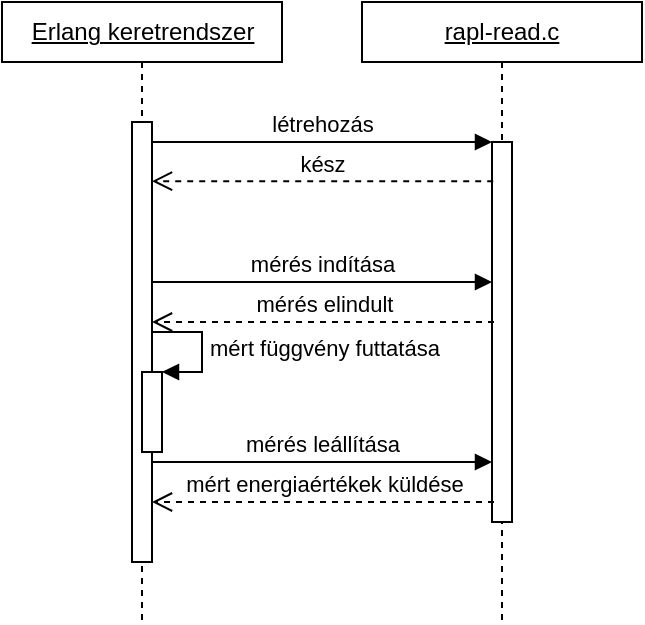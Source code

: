 <mxfile version="10.6.1" type="device"><diagram id="n9BspHjQzsJgOalfWFmp" name="Page-1"><mxGraphModel dx="1010" dy="513" grid="1" gridSize="10" guides="1" tooltips="1" connect="1" arrows="1" fold="1" page="1" pageScale="1" pageWidth="850" pageHeight="1100" math="0" shadow="0"><root><mxCell id="0"/><mxCell id="1" parent="0"/><mxCell id="YMbIWrntN4Ct2VIBFfIc-1" value="&lt;u&gt;Erlang keretrendszer&lt;/u&gt;" style="html=1;points=[];perimeter=orthogonalPerimeter;shape=umlLifeline;participant=label;fontFamily=Helvetica;fontSize=12;fontColor=#000000;align=center;strokeColor=#000000;fillColor=#ffffff;recursiveResize=0;container=1;collapsible=0;size=30;" vertex="1" parent="1"><mxGeometry x="15" y="20" width="140" height="310" as="geometry"/></mxCell><mxCell id="YMbIWrntN4Ct2VIBFfIc-3" value="" style="html=1;points=[];perimeter=orthogonalPerimeter;" vertex="1" parent="YMbIWrntN4Ct2VIBFfIc-1"><mxGeometry x="65" y="60" width="10" height="220" as="geometry"/></mxCell><mxCell id="YMbIWrntN4Ct2VIBFfIc-10" value="" style="html=1;points=[];perimeter=orthogonalPerimeter;" vertex="1" parent="YMbIWrntN4Ct2VIBFfIc-1"><mxGeometry x="70" y="185" width="10" height="40" as="geometry"/></mxCell><mxCell id="YMbIWrntN4Ct2VIBFfIc-11" value="mért függvény futtatása" style="edgeStyle=orthogonalEdgeStyle;html=1;align=left;spacingLeft=2;endArrow=block;rounded=0;entryX=1;entryY=0;" edge="1" target="YMbIWrntN4Ct2VIBFfIc-10" parent="YMbIWrntN4Ct2VIBFfIc-1"><mxGeometry relative="1" as="geometry"><mxPoint x="75" y="165" as="sourcePoint"/><Array as="points"><mxPoint x="100" y="165"/></Array></mxGeometry></mxCell><mxCell id="YMbIWrntN4Ct2VIBFfIc-2" value="&lt;u&gt;rapl-read.c&lt;/u&gt;" style="shape=umlLifeline;perimeter=lifelinePerimeter;whiteSpace=wrap;html=1;container=1;collapsible=0;recursiveResize=0;outlineConnect=0;size=30;" vertex="1" parent="1"><mxGeometry x="195" y="20" width="140" height="310" as="geometry"/></mxCell><mxCell id="YMbIWrntN4Ct2VIBFfIc-4" value="" style="html=1;points=[];perimeter=orthogonalPerimeter;" vertex="1" parent="YMbIWrntN4Ct2VIBFfIc-2"><mxGeometry x="65" y="70" width="10" height="190" as="geometry"/></mxCell><mxCell id="YMbIWrntN4Ct2VIBFfIc-5" value="létrehozás" style="html=1;verticalAlign=bottom;endArrow=block;entryX=0;entryY=0;" edge="1" target="YMbIWrntN4Ct2VIBFfIc-4" parent="1" source="YMbIWrntN4Ct2VIBFfIc-3"><mxGeometry relative="1" as="geometry"><mxPoint x="190" y="90" as="sourcePoint"/></mxGeometry></mxCell><mxCell id="YMbIWrntN4Ct2VIBFfIc-7" value="kész" style="html=1;verticalAlign=bottom;endArrow=open;dashed=1;endSize=8;exitX=0.06;exitY=0.103;exitDx=0;exitDy=0;exitPerimeter=0;" edge="1" parent="1" source="YMbIWrntN4Ct2VIBFfIc-4" target="YMbIWrntN4Ct2VIBFfIc-3"><mxGeometry relative="1" as="geometry"><mxPoint x="225" y="110" as="sourcePoint"/><mxPoint x="145" y="110" as="targetPoint"/></mxGeometry></mxCell><mxCell id="YMbIWrntN4Ct2VIBFfIc-8" value="mérés indítása" style="html=1;verticalAlign=bottom;endArrow=block;entryX=0;entryY=0;" edge="1" parent="1"><mxGeometry relative="1" as="geometry"><mxPoint x="90" y="160" as="sourcePoint"/><mxPoint x="260" y="160" as="targetPoint"/></mxGeometry></mxCell><mxCell id="YMbIWrntN4Ct2VIBFfIc-9" value="mérés elindult" style="html=1;verticalAlign=bottom;endArrow=open;dashed=1;endSize=8;exitX=0.06;exitY=0.103;exitDx=0;exitDy=0;exitPerimeter=0;" edge="1" parent="1"><mxGeometry relative="1" as="geometry"><mxPoint x="261" y="180" as="sourcePoint"/><mxPoint x="90" y="180" as="targetPoint"/></mxGeometry></mxCell><mxCell id="YMbIWrntN4Ct2VIBFfIc-12" value="mérés leállítása" style="html=1;verticalAlign=bottom;endArrow=block;entryX=0;entryY=0;" edge="1" parent="1"><mxGeometry relative="1" as="geometry"><mxPoint x="90" y="250" as="sourcePoint"/><mxPoint x="260" y="250" as="targetPoint"/></mxGeometry></mxCell><mxCell id="YMbIWrntN4Ct2VIBFfIc-13" value="mért energiaértékek küldése" style="html=1;verticalAlign=bottom;endArrow=open;dashed=1;endSize=8;exitX=0.06;exitY=0.103;exitDx=0;exitDy=0;exitPerimeter=0;" edge="1" parent="1"><mxGeometry relative="1" as="geometry"><mxPoint x="261" y="270" as="sourcePoint"/><mxPoint x="90" y="270" as="targetPoint"/></mxGeometry></mxCell></root></mxGraphModel></diagram></mxfile>